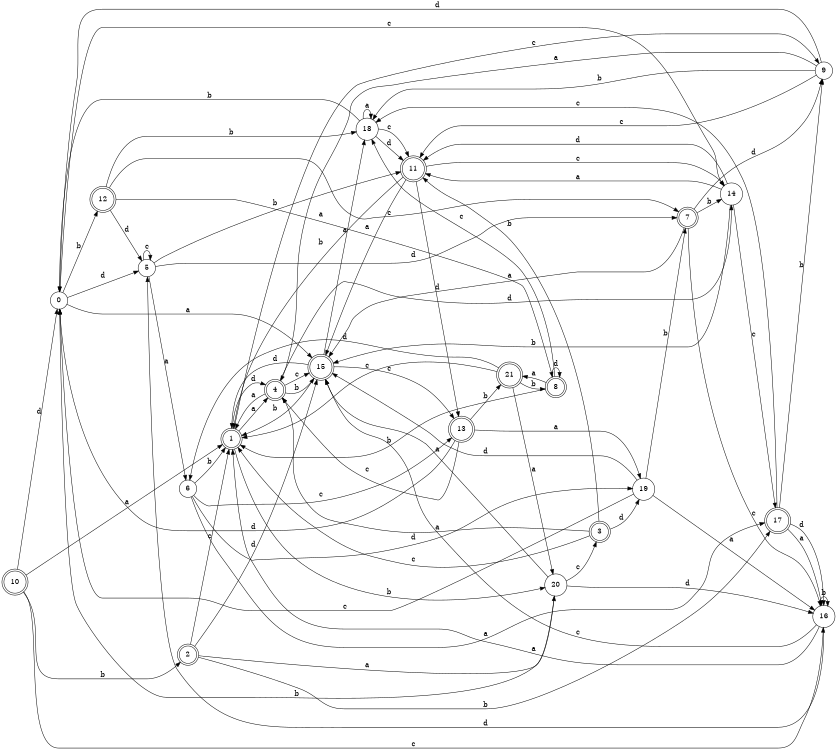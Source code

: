 digraph n18_5 {
__start0 [label="" shape="none"];

rankdir=LR;
size="8,5";

s0 [style="filled", color="black", fillcolor="white" shape="circle", label="0"];
s1 [style="rounded,filled", color="black", fillcolor="white" shape="doublecircle", label="1"];
s2 [style="rounded,filled", color="black", fillcolor="white" shape="doublecircle", label="2"];
s3 [style="rounded,filled", color="black", fillcolor="white" shape="doublecircle", label="3"];
s4 [style="rounded,filled", color="black", fillcolor="white" shape="doublecircle", label="4"];
s5 [style="filled", color="black", fillcolor="white" shape="circle", label="5"];
s6 [style="filled", color="black", fillcolor="white" shape="circle", label="6"];
s7 [style="rounded,filled", color="black", fillcolor="white" shape="doublecircle", label="7"];
s8 [style="rounded,filled", color="black", fillcolor="white" shape="doublecircle", label="8"];
s9 [style="filled", color="black", fillcolor="white" shape="circle", label="9"];
s10 [style="rounded,filled", color="black", fillcolor="white" shape="doublecircle", label="10"];
s11 [style="rounded,filled", color="black", fillcolor="white" shape="doublecircle", label="11"];
s12 [style="rounded,filled", color="black", fillcolor="white" shape="doublecircle", label="12"];
s13 [style="rounded,filled", color="black", fillcolor="white" shape="doublecircle", label="13"];
s14 [style="filled", color="black", fillcolor="white" shape="circle", label="14"];
s15 [style="rounded,filled", color="black", fillcolor="white" shape="doublecircle", label="15"];
s16 [style="filled", color="black", fillcolor="white" shape="circle", label="16"];
s17 [style="rounded,filled", color="black", fillcolor="white" shape="doublecircle", label="17"];
s18 [style="filled", color="black", fillcolor="white" shape="circle", label="18"];
s19 [style="filled", color="black", fillcolor="white" shape="circle", label="19"];
s20 [style="filled", color="black", fillcolor="white" shape="circle", label="20"];
s21 [style="rounded,filled", color="black", fillcolor="white" shape="doublecircle", label="21"];
s0 -> s15 [label="a"];
s0 -> s12 [label="b"];
s0 -> s14 [label="c"];
s0 -> s5 [label="d"];
s1 -> s4 [label="a"];
s1 -> s20 [label="b"];
s1 -> s9 [label="c"];
s1 -> s4 [label="d"];
s2 -> s20 [label="a"];
s2 -> s17 [label="b"];
s2 -> s1 [label="c"];
s2 -> s15 [label="d"];
s3 -> s4 [label="a"];
s3 -> s11 [label="b"];
s3 -> s1 [label="c"];
s3 -> s19 [label="d"];
s4 -> s1 [label="a"];
s4 -> s15 [label="b"];
s4 -> s15 [label="c"];
s4 -> s14 [label="d"];
s5 -> s6 [label="a"];
s5 -> s11 [label="b"];
s5 -> s5 [label="c"];
s5 -> s7 [label="d"];
s6 -> s17 [label="a"];
s6 -> s1 [label="b"];
s6 -> s13 [label="c"];
s6 -> s19 [label="d"];
s7 -> s15 [label="a"];
s7 -> s14 [label="b"];
s7 -> s16 [label="c"];
s7 -> s9 [label="d"];
s8 -> s21 [label="a"];
s8 -> s1 [label="b"];
s8 -> s18 [label="c"];
s8 -> s8 [label="d"];
s9 -> s4 [label="a"];
s9 -> s18 [label="b"];
s9 -> s11 [label="c"];
s9 -> s0 [label="d"];
s10 -> s1 [label="a"];
s10 -> s2 [label="b"];
s10 -> s16 [label="c"];
s10 -> s0 [label="d"];
s11 -> s15 [label="a"];
s11 -> s1 [label="b"];
s11 -> s14 [label="c"];
s11 -> s13 [label="d"];
s12 -> s8 [label="a"];
s12 -> s18 [label="b"];
s12 -> s7 [label="c"];
s12 -> s5 [label="d"];
s13 -> s19 [label="a"];
s13 -> s21 [label="b"];
s13 -> s4 [label="c"];
s13 -> s0 [label="d"];
s14 -> s11 [label="a"];
s14 -> s15 [label="b"];
s14 -> s17 [label="c"];
s14 -> s11 [label="d"];
s15 -> s18 [label="a"];
s15 -> s1 [label="b"];
s15 -> s13 [label="c"];
s15 -> s1 [label="d"];
s16 -> s1 [label="a"];
s16 -> s16 [label="b"];
s16 -> s15 [label="c"];
s16 -> s5 [label="d"];
s17 -> s16 [label="a"];
s17 -> s9 [label="b"];
s17 -> s18 [label="c"];
s17 -> s16 [label="d"];
s18 -> s18 [label="a"];
s18 -> s0 [label="b"];
s18 -> s11 [label="c"];
s18 -> s11 [label="d"];
s19 -> s16 [label="a"];
s19 -> s7 [label="b"];
s19 -> s0 [label="c"];
s19 -> s15 [label="d"];
s20 -> s15 [label="a"];
s20 -> s0 [label="b"];
s20 -> s3 [label="c"];
s20 -> s16 [label="d"];
s21 -> s20 [label="a"];
s21 -> s8 [label="b"];
s21 -> s1 [label="c"];
s21 -> s6 [label="d"];

}